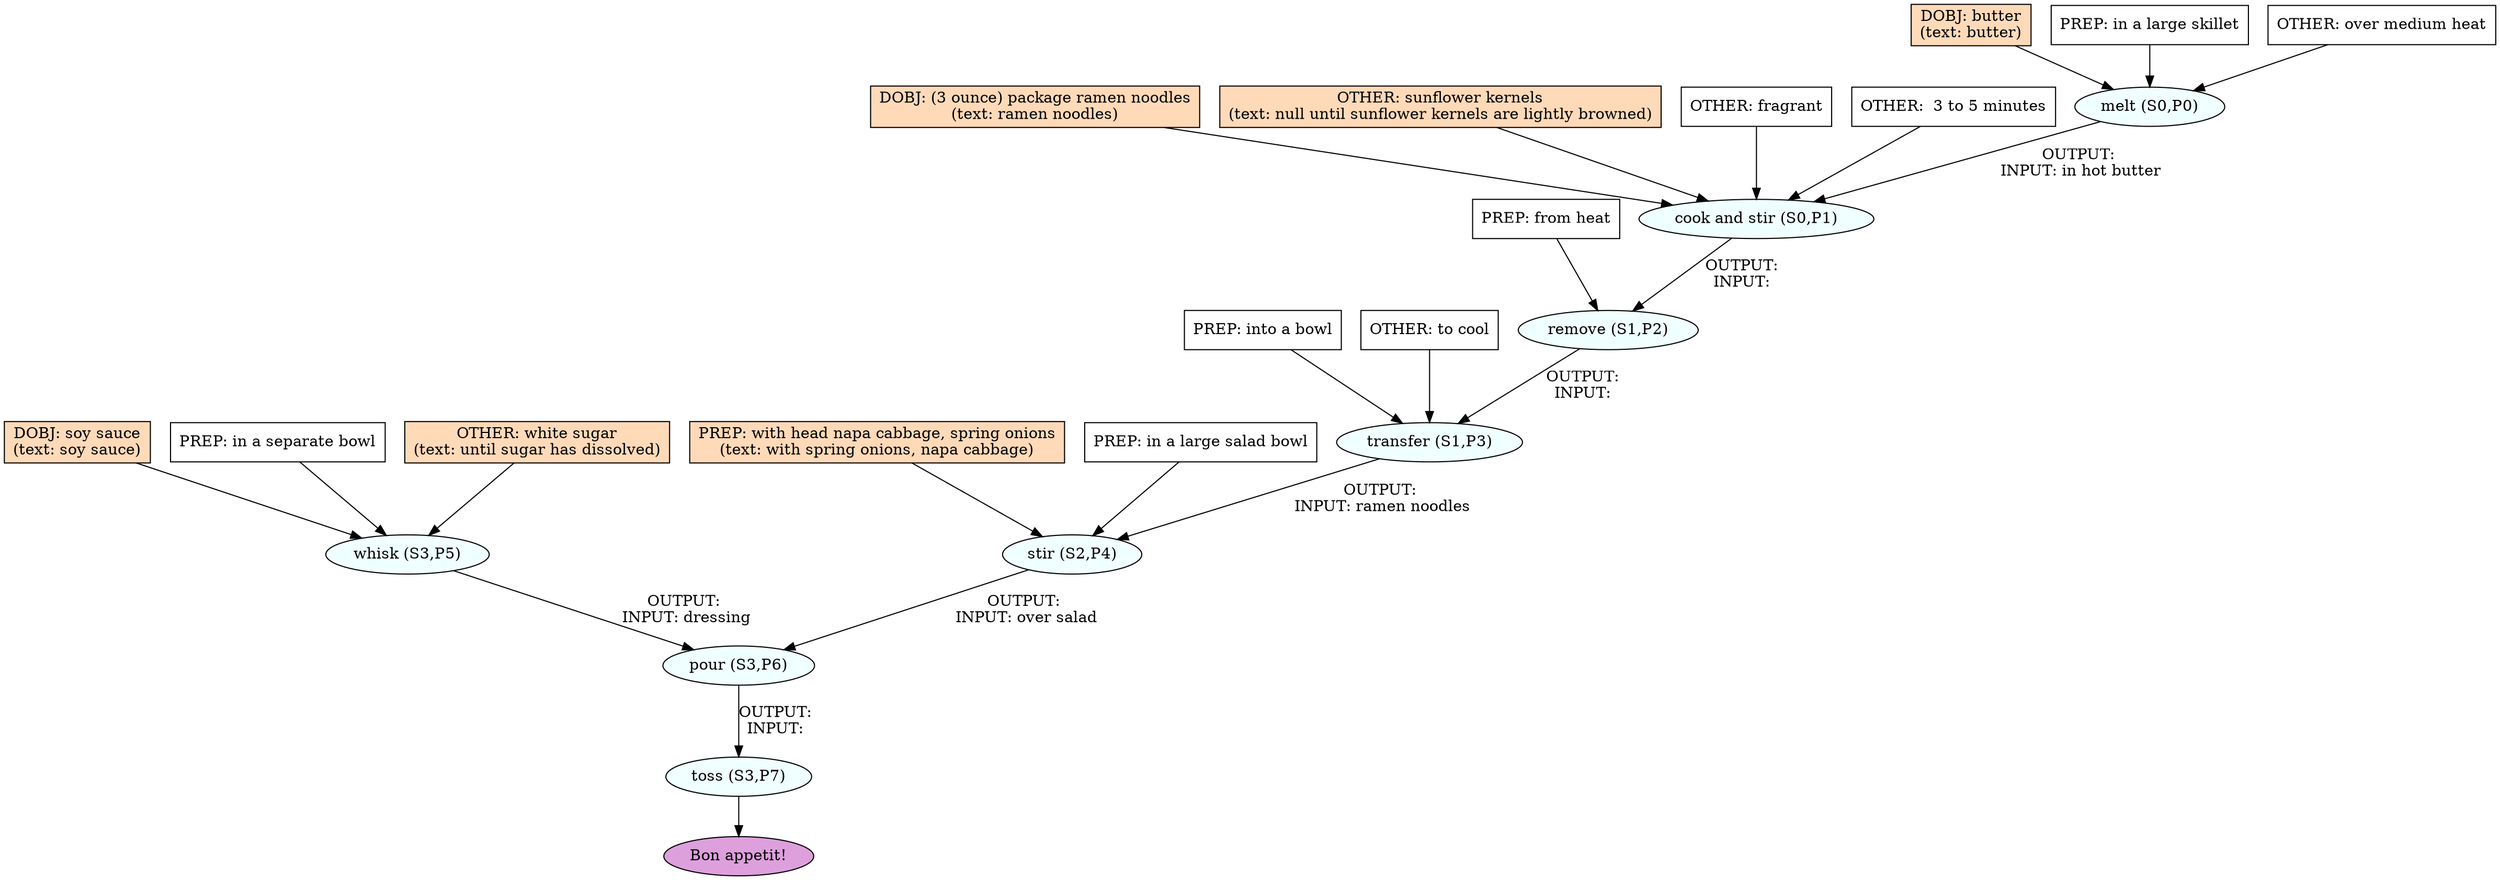 digraph recipe {
E0[label="melt (S0,P0)", shape=oval, style=filled, fillcolor=azure]
E1[label="cook and stir (S0,P1)", shape=oval, style=filled, fillcolor=azure]
E2[label="remove (S1,P2)", shape=oval, style=filled, fillcolor=azure]
E3[label="transfer (S1,P3)", shape=oval, style=filled, fillcolor=azure]
E4[label="stir (S2,P4)", shape=oval, style=filled, fillcolor=azure]
E5[label="whisk (S3,P5)", shape=oval, style=filled, fillcolor=azure]
E6[label="pour (S3,P6)", shape=oval, style=filled, fillcolor=azure]
E7[label="toss (S3,P7)", shape=oval, style=filled, fillcolor=azure]
D0[label="DOBJ: butter
(text: butter)", shape=box, style=filled, fillcolor=peachpuff]
D0 -> E0
P0_0[label="PREP: in a large skillet", shape=box, style=filled, fillcolor=white]
P0_0 -> E0
O0_0[label="OTHER: over medium heat", shape=box, style=filled, fillcolor=white]
O0_0 -> E0
D5[label="DOBJ: soy sauce
(text: soy sauce)", shape=box, style=filled, fillcolor=peachpuff]
D5 -> E5
P5_0[label="PREP: in a separate bowl", shape=box, style=filled, fillcolor=white]
P5_0 -> E5
O5_0[label="OTHER: white sugar
(text: until sugar has dissolved)", shape=box, style=filled, fillcolor=peachpuff]
O5_0 -> E5
D1_ing[label="DOBJ: (3 ounce) package ramen noodles
(text: ramen noodles)", shape=box, style=filled, fillcolor=peachpuff]
D1_ing -> E1
E0 -> E1 [label="OUTPUT: 
INPUT: in hot butter"]
O1_0_ing[label="OTHER: sunflower kernels
(text: null until sunflower kernels are lightly browned)", shape=box, style=filled, fillcolor=peachpuff]
O1_0_ing -> E1
O1_0_0[label="OTHER: fragrant", shape=box, style=filled, fillcolor=white]
O1_0_0 -> E1
O1_0_1[label="OTHER:  3 to 5 minutes", shape=box, style=filled, fillcolor=white]
O1_0_1 -> E1
E1 -> E2 [label="OUTPUT: 
INPUT: "]
P2_0_0[label="PREP: from heat", shape=box, style=filled, fillcolor=white]
P2_0_0 -> E2
E2 -> E3 [label="OUTPUT: 
INPUT: "]
P3_0_0[label="PREP: into a bowl", shape=box, style=filled, fillcolor=white]
P3_0_0 -> E3
O3_0_0[label="OTHER: to cool", shape=box, style=filled, fillcolor=white]
O3_0_0 -> E3
E3 -> E4 [label="OUTPUT: 
INPUT: ramen noodles"]
P4_0_ing[label="PREP: with head napa cabbage, spring onions
(text: with spring onions, napa cabbage)", shape=box, style=filled, fillcolor=peachpuff]
P4_0_ing -> E4
P4_1_0[label="PREP: in a large salad bowl", shape=box, style=filled, fillcolor=white]
P4_1_0 -> E4
E5 -> E6 [label="OUTPUT: 
INPUT: dressing"]
E4 -> E6 [label="OUTPUT: 
INPUT: over salad"]
E6 -> E7 [label="OUTPUT: 
INPUT: "]
EOR[label="Bon appetit!", shape=oval, style=filled, fillcolor=plum]
E7 -> EOR
}
